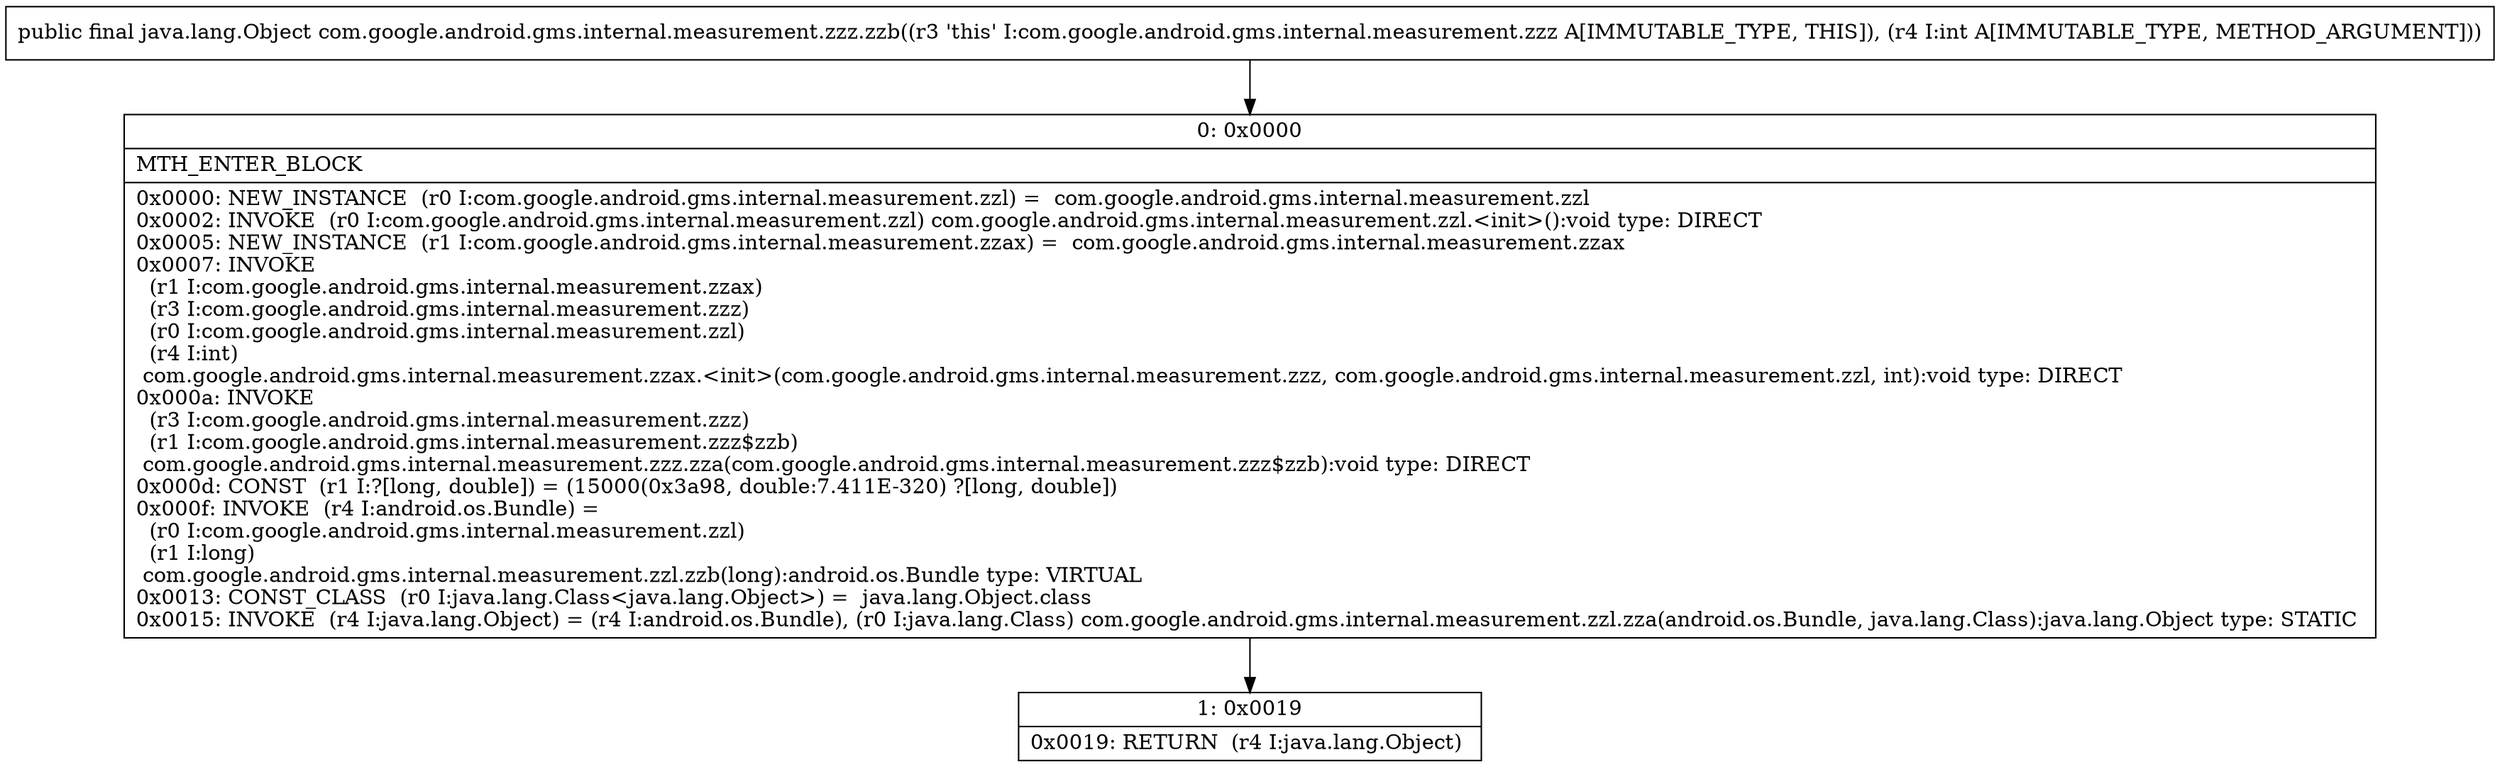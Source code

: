 digraph "CFG forcom.google.android.gms.internal.measurement.zzz.zzb(I)Ljava\/lang\/Object;" {
Node_0 [shape=record,label="{0\:\ 0x0000|MTH_ENTER_BLOCK\l|0x0000: NEW_INSTANCE  (r0 I:com.google.android.gms.internal.measurement.zzl) =  com.google.android.gms.internal.measurement.zzl \l0x0002: INVOKE  (r0 I:com.google.android.gms.internal.measurement.zzl) com.google.android.gms.internal.measurement.zzl.\<init\>():void type: DIRECT \l0x0005: NEW_INSTANCE  (r1 I:com.google.android.gms.internal.measurement.zzax) =  com.google.android.gms.internal.measurement.zzax \l0x0007: INVOKE  \l  (r1 I:com.google.android.gms.internal.measurement.zzax)\l  (r3 I:com.google.android.gms.internal.measurement.zzz)\l  (r0 I:com.google.android.gms.internal.measurement.zzl)\l  (r4 I:int)\l com.google.android.gms.internal.measurement.zzax.\<init\>(com.google.android.gms.internal.measurement.zzz, com.google.android.gms.internal.measurement.zzl, int):void type: DIRECT \l0x000a: INVOKE  \l  (r3 I:com.google.android.gms.internal.measurement.zzz)\l  (r1 I:com.google.android.gms.internal.measurement.zzz$zzb)\l com.google.android.gms.internal.measurement.zzz.zza(com.google.android.gms.internal.measurement.zzz$zzb):void type: DIRECT \l0x000d: CONST  (r1 I:?[long, double]) = (15000(0x3a98, double:7.411E\-320) ?[long, double]) \l0x000f: INVOKE  (r4 I:android.os.Bundle) = \l  (r0 I:com.google.android.gms.internal.measurement.zzl)\l  (r1 I:long)\l com.google.android.gms.internal.measurement.zzl.zzb(long):android.os.Bundle type: VIRTUAL \l0x0013: CONST_CLASS  (r0 I:java.lang.Class\<java.lang.Object\>) =  java.lang.Object.class \l0x0015: INVOKE  (r4 I:java.lang.Object) = (r4 I:android.os.Bundle), (r0 I:java.lang.Class) com.google.android.gms.internal.measurement.zzl.zza(android.os.Bundle, java.lang.Class):java.lang.Object type: STATIC \l}"];
Node_1 [shape=record,label="{1\:\ 0x0019|0x0019: RETURN  (r4 I:java.lang.Object) \l}"];
MethodNode[shape=record,label="{public final java.lang.Object com.google.android.gms.internal.measurement.zzz.zzb((r3 'this' I:com.google.android.gms.internal.measurement.zzz A[IMMUTABLE_TYPE, THIS]), (r4 I:int A[IMMUTABLE_TYPE, METHOD_ARGUMENT])) }"];
MethodNode -> Node_0;
Node_0 -> Node_1;
}

